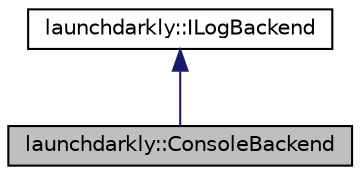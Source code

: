 digraph "launchdarkly::ConsoleBackend"
{
 // LATEX_PDF_SIZE
  edge [fontname="Helvetica",fontsize="10",labelfontname="Helvetica",labelfontsize="10"];
  node [fontname="Helvetica",fontsize="10",shape=record];
  Node1 [label="launchdarkly::ConsoleBackend",height=0.2,width=0.4,color="black", fillcolor="grey75", style="filled", fontcolor="black",tooltip=" "];
  Node2 -> Node1 [dir="back",color="midnightblue",fontsize="10",style="solid",fontname="Helvetica"];
  Node2 [label="launchdarkly::ILogBackend",height=0.2,width=0.4,color="black", fillcolor="white", style="filled",URL="$classlaunchdarkly_1_1ILogBackend.html",tooltip=" "];
}
